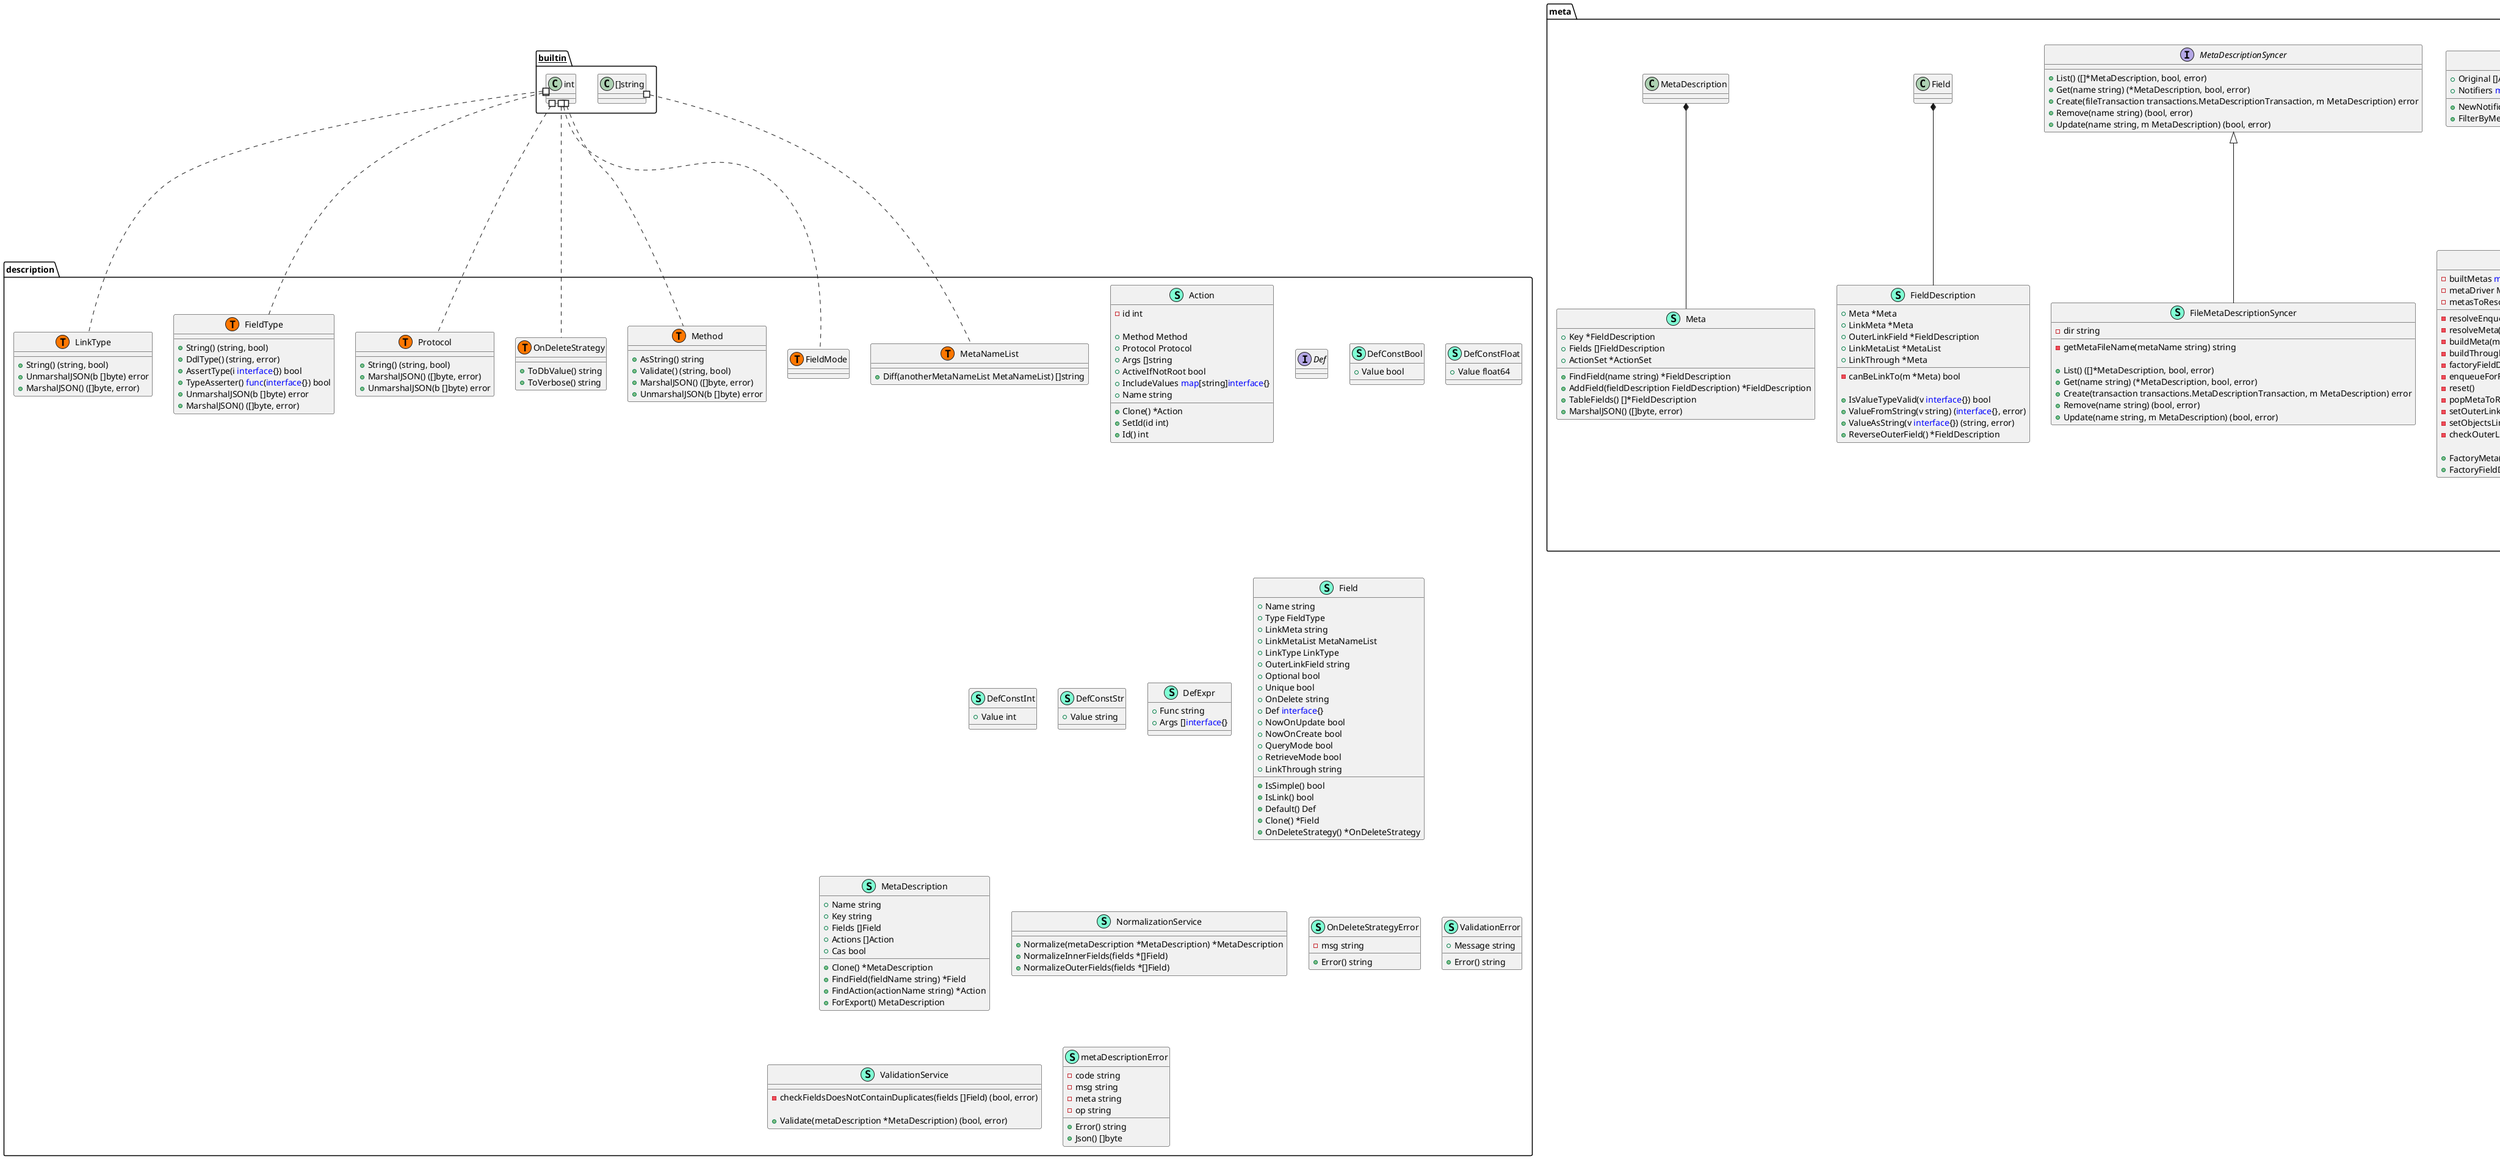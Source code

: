 @startuml
namespace description {
    class Action << (S,Aquamarine) >> {
        - id int

        + Method Method
        + Protocol Protocol
        + Args []string
        + ActiveIfNotRoot bool
        + IncludeValues <font color=blue>map</font>[string]<font color=blue>interface</font>{}
        + Name string

        + Clone() *Action
        + SetId(id int) 
        + Id() int

    }
    interface Def  {
    }
    class DefConstBool << (S,Aquamarine) >> {
        + Value bool

    }
    class DefConstFloat << (S,Aquamarine) >> {
        + Value float64

    }
    class DefConstInt << (S,Aquamarine) >> {
        + Value int

    }
    class DefConstStr << (S,Aquamarine) >> {
        + Value string

    }
    class DefExpr << (S,Aquamarine) >> {
        + Func string
        + Args []<font color=blue>interface</font>{}

    }
    class Field << (S,Aquamarine) >> {
        + Name string
        + Type FieldType
        + LinkMeta string
        + LinkMetaList MetaNameList
        + LinkType LinkType
        + OuterLinkField string
        + Optional bool
        + Unique bool
        + OnDelete string
        + Def <font color=blue>interface</font>{}
        + NowOnUpdate bool
        + NowOnCreate bool
        + QueryMode bool
        + RetrieveMode bool
        + LinkThrough string

        + IsSimple() bool
        + IsLink() bool
        + Default() Def
        + Clone() *Field
        + OnDeleteStrategy() *OnDeleteStrategy

    }
    class FieldType << (S,Aquamarine) >> {
        + String() (string, bool)
        + DdlType() (string, error)
        + AssertType(i <font color=blue>interface</font>{}) bool
        + TypeAsserter() <font color=blue>func</font>(<font color=blue>interface</font>{}) bool
        + UnmarshalJSON(b []byte) error
        + MarshalJSON() ([]byte, error)

    }
    class LinkType << (S,Aquamarine) >> {
        + String() (string, bool)
        + UnmarshalJSON(b []byte) error
        + MarshalJSON() ([]byte, error)

    }
    class MetaDescription << (S,Aquamarine) >> {
        + Name string
        + Key string
        + Fields []Field
        + Actions []Action
        + Cas bool

        + Clone() *MetaDescription
        + FindField(fieldName string) *Field
        + FindAction(actionName string) *Action
        + ForExport() MetaDescription

    }
    class MetaNameList << (S,Aquamarine) >> {
        + Diff(anotherMetaNameList MetaNameList) []string

    }
    class Method << (S,Aquamarine) >> {
        + AsString() string
        + Validate() (string, bool)
        + MarshalJSON() ([]byte, error)
        + UnmarshalJSON(b []byte) error

    }
    class NormalizationService << (S,Aquamarine) >> {
        + Normalize(metaDescription *MetaDescription) *MetaDescription
        + NormalizeInnerFields(fields *[]Field) 
        + NormalizeOuterFields(fields *[]Field) 

    }
    class OnDeleteStrategy << (S,Aquamarine) >> {
        + ToDbValue() string
        + ToVerbose() string

    }
    class OnDeleteStrategyError << (S,Aquamarine) >> {
        - msg string

        + Error() string

    }
    class Protocol << (S,Aquamarine) >> {
        + String() (string, bool)
        + MarshalJSON() ([]byte, error)
        + UnmarshalJSON(b []byte) error

    }
    class ValidationError << (S,Aquamarine) >> {
        + Message string

        + Error() string

    }
    class ValidationService << (S,Aquamarine) >> {
        - checkFieldsDoesNotContainDuplicates(fields []Field) (bool, error)

        + Validate(metaDescription *MetaDescription) (bool, error)

    }
    class description.FieldMode << (T, #FF7700) >>  {
    }
    class description.FieldType << (T, #FF7700) >>  {
    }
    class description.LinkType << (T, #FF7700) >>  {
    }
    class description.MetaNameList << (T, #FF7700) >>  {
    }
    class description.Method << (T, #FF7700) >>  {
    }
    class description.OnDeleteStrategy << (T, #FF7700) >>  {
    }
    class description.Protocol << (T, #FF7700) >>  {
    }
    class metaDescriptionError << (S,Aquamarine) >> {
        - code string
        - msg string
        - meta string
        - op string

        + Error() string
        + Json() []byte

    }
}


namespace description_manager {
    class MetaDescriptionManager << (S,Aquamarine) >> {
        + ReverseGenericOuterFields(ownerMetaName string, field *description.Field, syncer meta.MetaDescriptionSyncer) <font color=blue>map</font>[string]*description.Field
        + ReverseOuterField(ownerMetaName string, field *description.Field, syncer meta.MetaDescriptionSyncer) *description.Field

    }
}


namespace meta {
    class ActionSet << (S,Aquamarine) >> {
        + Original []Action
        + Notifiers <font color=blue>map</font>[Method]<font color=blue>map</font>[int]noti.Notifier

        + NewNotificationChannel(method Method, action *Action) <font color=blue>chan</font> *noti.Event
        + FilterByMethod(method Method) []*Action

    }
    class FieldDescription << (S,Aquamarine) >> {
        + Meta *Meta
        + LinkMeta *Meta
        + OuterLinkField *FieldDescription
        + LinkMetaList *MetaList
        + LinkThrough *Meta

        - canBeLinkTo(m *Meta) bool

        + IsValueTypeValid(v <font color=blue>interface</font>{}) bool
        + ValueFromString(v string) (<font color=blue>interface</font>{}, error)
        + ValueAsString(v <font color=blue>interface</font>{}) (string, error)
        + ReverseOuterField() *FieldDescription

    }
    class FileMetaDescriptionSyncer << (S,Aquamarine) >> {
        - dir string

        - getMetaFileName(metaName string) string

        + List() ([]*MetaDescription, bool, error)
        + Get(name string) (*MetaDescription, bool, error)
        + Create(transaction transactions.MetaDescriptionTransaction, m MetaDescription) error
        + Remove(name string) (bool, error)
        + Update(name string, m MetaDescription) (bool, error)

    }
    class Meta << (S,Aquamarine) >> {
        + Key *FieldDescription
        + Fields []FieldDescription
        + ActionSet *ActionSet

        + FindField(name string) *FieldDescription
        + AddField(fieldDescription FieldDescription) *FieldDescription
        + TableFields() []*FieldDescription
        + MarshalJSON() ([]byte, error)

    }
    class MetaCache << (S,Aquamarine) >> {
        - mutex sync.RWMutex
        - metaList <font color=blue>map</font>[string]*Meta

        + Get(metaName string) *Meta
        + GetList() []*Meta
        + Set(meta *Meta) 
        + Invalidate() 

    }
    interface MetaDbSyncer  {
        + CreateObj( transactions.DbTransaction,  *MetaDescription,  MetaDescriptionSyncer) error
        + RemoveObj( transactions.DbTransaction,  string,  bool) error
        + UpdateObj( transactions.DbTransaction,  *MetaDescription,  *MetaDescription,  MetaDescriptionSyncer) error
        + UpdateObjTo( transactions.DbTransaction,  *MetaDescription,  MetaDescriptionSyncer) error
        + ValidateObj( transactions.DbTransaction,  *MetaDescription,  MetaDescriptionSyncer) (bool, error)
        + BeginTransaction() (transactions.DbTransaction, error)
        + CommitTransaction( transactions.DbTransaction) error
        + RollbackTransaction( transactions.DbTransaction) error

    }
    interface MetaDescriptionSyncer  {
        + List() ([]*MetaDescription, bool, error)
        + Get(name string) (*MetaDescription, bool, error)
        + Create(fileTransaction transactions.MetaDescriptionTransaction, m MetaDescription) error
        + Remove(name string) (bool, error)
        + Update(name string, m MetaDescription) (bool, error)

    }
    class MetaFactory << (S,Aquamarine) >> {
        - builtMetas <font color=blue>map</font>[string]*Meta
        - metaDriver MetaDescriptionSyncer
        - metasToResolve []*Meta

        - resolveEnqueued() error
        - resolveMeta(currentMeta *Meta) error
        - buildMeta(metaName string) (*Meta, bool, error)
        - buildThroughMeta(field *Field, ownerMeta *Meta) (*Meta, bool)
        - factoryFieldDescription(field Field, objectMeta *Meta) (*FieldDescription, error)
        - enqueueForResolving(objectMeta *Meta) 
        - reset() 
        - popMetaToResolve() *Meta
        - setOuterLinks(objectMeta *Meta) error
        - setObjectsLinks(objectMeta *Meta) error
        - checkOuterLinks(objectMeta *Meta) error

        + FactoryMeta(objectMetaDescription *MetaDescription) (*Meta, error)
        + FactoryFieldDescription(field Field, objectMeta *Meta) (*FieldDescription, error)

    }
    class MetaList << (S,Aquamarine) >> {
        - metas []*Meta

        - indexOf(targetMeta *Meta) int

        + GetLinkMetaListKeyFields() []*FieldDescription
        + AddMeta(meta *Meta) 
        + GetAll() []*Meta
        + GetByName(metaName string) *Meta
        + Remove(meta *Meta) 
        + RemoveByName(metaName string) 
        + Diff(metas []*Meta) []*Meta

    }
    class MetaStore << (S,Aquamarine) >> {
        - cache *MetaCache
        - syncer MetaDbSyncer
        - globalTransactionManager *transactions.GlobalTransactionManager

        + MetaDescriptionSyncer MetaDescriptionSyncer

        - removeRelatedOuterLinks(targetMeta *Meta) 
        - removeRelatedOuterLink(targetMeta *Meta, innerLinkFieldDescription FieldDescription) 
        - removeRelatedGenericOuterLinks(targetMeta *Meta) 
        - removeRelatedToInnerGenericOuterLinks(targetMeta *Meta, genericInnerLinkFieldDescription FieldDescription, linkMetaList []*Meta) 
        - removeRelatedInnerLinks(targetMeta *Meta) 
        - removeRelatedGenericInnerLinks(targetMeta *Meta) 
        - removeRelatedObjectsFieldAndThroughMeta(keepMeta bool, targetMeta *Meta) error
        - processInnerLinksRemoval(currentMeta *Meta, metaToBeUpdated *Meta) 
        - processGenericInnerLinksRemoval(currentMeta *Meta, metaToBeUpdated *Meta) 
        - processGenericOuterLinkKeeping(previousMeta *Meta, currentMeta *Meta) 
        - addReversedOuterGenericFields(previousMeta *Meta, currentMeta *Meta) 
        - addReversedOuterFields(previousMeta *Meta, currentMeta *Meta) 
        - createThroughMeta(meta *Meta) error

        + UnmarshalIncomingJSON(r io.Reader) (*Meta, error)
        + NewMeta(metaObj *MetaDescription) (*Meta, error)
        + List() ([]*MetaDescription, bool, error)
        + Get(name string, useCache bool) (*Meta, bool, error)
        + Create(objectMeta *Meta) error
        + Update(name string, newMetaObj *Meta, keepOuter bool) (bool, error)
        + Remove(name string, force bool) (bool, error)
        + Cache() *MetaCache
        + Flush() error

    }
}
"meta.Field" *-- "meta.FieldDescription"
"meta.MetaDescription" *-- "meta.Meta"

"meta.MetaDescriptionSyncer" <|-- "meta.FileMetaDescriptionSyncer"

"__builtin__.[]string" #.. "description.MetaNameList"
"__builtin__.int" #.. "description.FieldMode"
"__builtin__.int" #.. "description.FieldType"
"__builtin__.int" #.. "description.LinkType"
"__builtin__.int" #.. "description.Method"
"__builtin__.int" #.. "description.OnDeleteStrategy"
"__builtin__.int" #.. "description.Protocol"
@enduml
